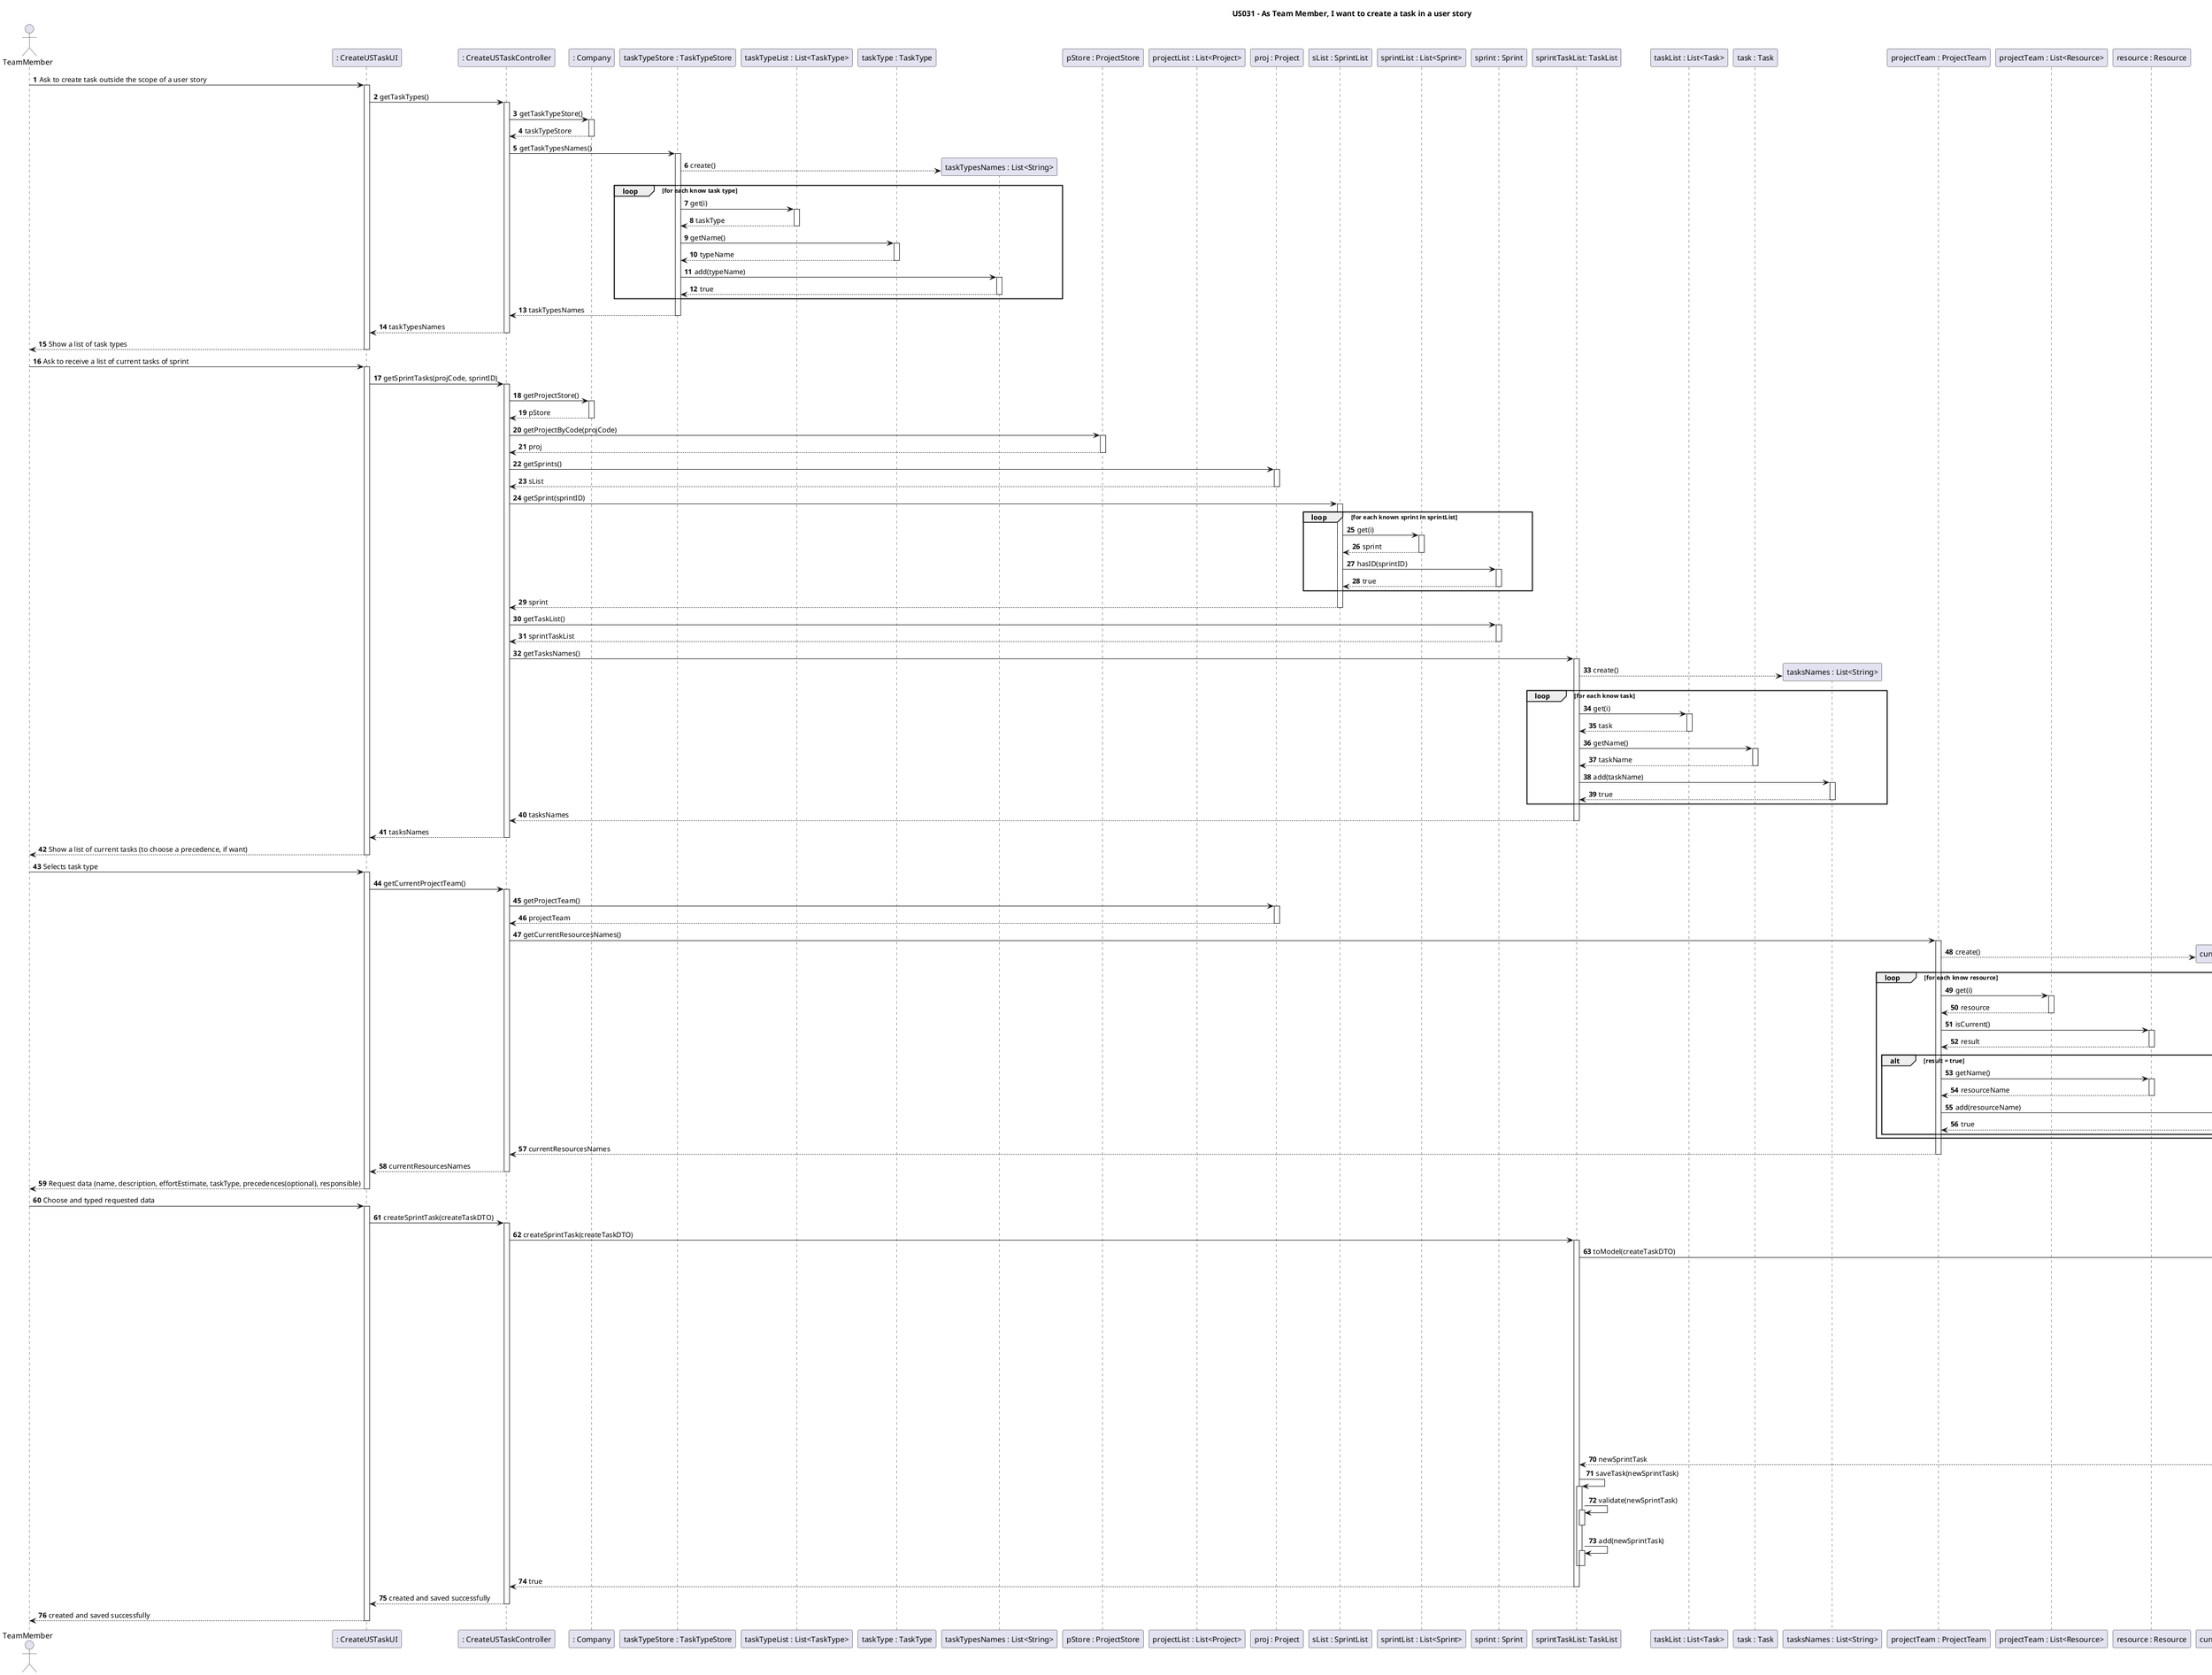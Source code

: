 @startuml
'https://plantuml.com/sequence-diagram

title US031 - As Team Member, I want to create a task in a user story

autonumber

actor TeamMember as actor
participant ": CreateUSTaskUI" as UI
participant ": CreateUSTaskController" as Ctrl
participant ": Company" as co

participant "taskTypeStore : TaskTypeStore" as tTStore
participant "taskTypeList : List<TaskType>" as listTaskType
participant "taskType : TaskType" as tType
participant "taskTypesNames : List<String>" as listTypes
participant "pStore : ProjectStore" as pStore
participant "projectList : List<Project>" as listProj
participant "proj : Project" as proj
participant "sList : SprintList" as sList
participant "sprintList : List<Sprint>" as listSprint
participant "sprint : Sprint" as sprint
participant "sprintTaskList: TaskList" as tList
participant "taskList : List<Task>" as listTask
participant "task : Task" as task
participant "tasksNames : List<String>" as listTasks
participant "projectTeam : ProjectTeam" as cPTeam
participant "projectTeam : List<Resource>" as listResources
participant "resource : Resource" as res
participant "currentResourcesName : List<String>" as listRes
participant ": TaskMapper" as tMapper
participant "createTaskDTO : CreateTaskDTO" as cTDTO
participant "newSprintTask : Task" as newTask


actor -> UI: Ask to create task outside the scope of a user story
activate UI


autoactivate on
UI -> Ctrl: getTaskTypes()

Ctrl -> co: getTaskTypeStore()

co --> Ctrl: taskTypeStore

Ctrl -> tTStore: getTaskTypesNames()

tTStore --> listTypes**: create()

loop for each know task type

tTStore -> listTaskType: get(i)

listTaskType --> tTStore: taskType

tTStore -> tType: getName()

tType --> tTStore: typeName

tTStore -> listTypes: add(typeName)

listTypes --> tTStore: true

end

tTStore --> Ctrl: taskTypesNames

Ctrl --> UI: taskTypesNames

UI --> actor: Show a list of task types




actor -> UI: Ask to receive a list of current tasks of sprint

UI -> Ctrl: getSprintTasks(projCode, sprintID)

Ctrl -> co: getProjectStore()

co --> Ctrl: pStore

Ctrl -> pStore: getProjectByCode(projCode)

pStore --> Ctrl: proj

Ctrl -> proj: getSprints()

proj --> Ctrl: sList

Ctrl -> sList: getSprint(sprintID)

loop for each known sprint in sprintList

sList -> listSprint: get(i)

listSprint --> sList: sprint

sList -> sprint: hasID(sprintID)

sprint --> sList: true

end

sList --> Ctrl: sprint

autoactivate on
Ctrl -> sprint: getTaskList()

sprint --> Ctrl: sprintTaskList

Ctrl -> tList: getTasksNames()

tList --> listTasks**: create()

loop for each know task

tList -> listTask: get(i)

listTask --> tList: task

tList -> task: getName()

task --> tList: taskName

tList -> listTasks: add(taskName)

listTasks --> tList: true

end

tList --> Ctrl: tasksNames

Ctrl --> UI: tasksNames

UI --> actor: Show a list of current tasks (to choose a precedence, if want)

actor -> UI: Selects task type

UI -> Ctrl: getCurrentProjectTeam()

Ctrl -> proj: getProjectTeam()

proj --> Ctrl: projectTeam

Ctrl -> cPTeam: getCurrentResourcesNames()

cPTeam --> listRes**: create()

loop for each know resource

cPTeam -> listResources: get(i)

listResources --> cPTeam: resource

cPTeam -> res: isCurrent()

res --> cPTeam: result

alt result = true

cPTeam -> res: getName()

res --> cPTeam: resourceName

cPTeam -> listRes: add(resourceName)

listRes --> cPTeam: true

end

end

cPTeam --> Ctrl: currentResourcesNames

Ctrl --> UI: currentResourcesNames
autoactivate off

autoactivate on
UI --> actor: Request data (name, description, effortEstimate, taskType, precedences(optional), responsible)

actor -> UI: Choose and typed requested data

UI -> Ctrl: createSprintTask(createTaskDTO)

Ctrl -> tList: createSprintTask(createTaskDTO)

tList -> tMapper: toModel(createTaskDTO)

tMapper -> cTDTO: name = getName()
deactivate cTDTO

tMapper -> cTDTO: description = getDescription()
deactivate cTDTO

tMapper -> cTDTO: effortEstimate = getEffortEstimate()
deactivate cTDTO

tMapper -> cTDTO: taskType = getTaskType()
deactivate cTDTO

tMapper -> cTDTO: responsible = getResponsible()
deactivate cTDTO

tMapper -> newTask**: createTask(name, description, effortEstimate, taskType, responsible)

tMapper --> tList: newSprintTask

tList -> tList: saveTask(newSprintTask)

tList -> tList: validate(newSprintTask)
deactivate tList

tList -> tList: add(newSprintTask)
deactivate tList
deactivate tList

tList --> Ctrl: true

Ctrl --> UI: created and saved successfully

UI --> actor: created and saved successfully

@enduml
